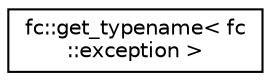 digraph "Graphical Class Hierarchy"
{
  edge [fontname="Helvetica",fontsize="10",labelfontname="Helvetica",labelfontsize="10"];
  node [fontname="Helvetica",fontsize="10",shape=record];
  rankdir="LR";
  Node0 [label="fc::get_typename\< fc\l::exception \>",height=0.2,width=0.4,color="black", fillcolor="white", style="filled",URL="$structfc_1_1get__typename_3_01fc_1_1exception_01_4.html"];
}
